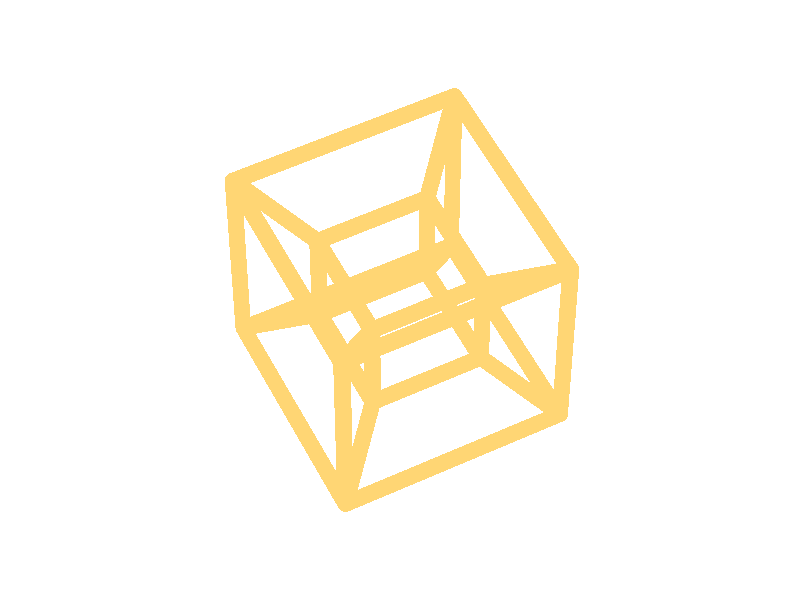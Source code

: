 //EXAMPLE OF PROJECTION OF FOUR-CUBE
//EDGE FRAMEWORK

//Files with predefined colors and textures
#include "colors.inc"
#include "glass.inc"
#include "golds.inc"
#include "metals.inc"
#include "stones.inc"
#include "woods.inc"

//Place the camera
camera {
   sky <0,0,1>          //Don't change this
   direction <-1,0,0>   //Don't change this
   right <-4/3,0,0>     //Don't change this
   location  <10,20,30>  //Camera location
   look_at   <0,0,0>    //Where camera is pointing
   angle 15       //Angle of the view
}

//Ambient light to "brighten up" darker pictures
global_settings { ambient_light White }
global_settings { max_trace_level 10 }


//Place a light
light_source {
   <10,20,30>
   color White*2
}

//Set a background color
background { color White }

//Specify the number of vertices
#declare n=16;

//List the vertices of the hypercube
#declare p =
  array[n][4]
  {
   {-1,-1,-1,-1}, //0
   {-1,-1,-1,1},  //1
   {-1,-1,1,-1},  //2
   {-1,-1,1,1},   //3
   {-1,1,-1,-1},  //4
   {-1,1,-1,1},   //5
   {-1,1,1,-1},   //6
   {-1,1,1,1},    //7
   {1,-1,-1,-1},  //8
   {1,-1,-1,1},   //9
   {1,-1,1,-1},   //10
   {1,-1,1,1},    //11
   {1,1,-1,-1},   //12
   {1,1,-1,1},    //13
   {1,1,1,-1},    //14
   {1,1,1,1}      //15
  };

//Create the array to collect the projected points
#declare q = array[n];

//Specify the direction of projection
#declare a=1;
#declare b=0;
#declare c=0;
#declare d=0;

//Specify the amount of translation away from the origin
//Translating far away (large positive number) lessens perspective

#declare pp=3;

//Perform perspective calculations

#declare f=pp*(a*a+b*b+c*c+d*d);
#declare i=0;
#while(i<n)
  #declare p0=p[i][0]+pp*a;
  #declare p1=p[i][1]+pp*b;
  #declare p2=p[i][2]+pp*c;
  #declare p3=p[i][3]+pp*d;
  #declare g=f/(a*p0+b*p1+c*p2+d*p3);
  #declare p[i][0]=p0*g;
  #declare p[i][1]=p1*g;
  #declare p[i][2]=p2*g;
  #declare p[i][3]=p3*g;
  #declare i=i+1;
#end

//Project the points into three dimensions
#declare l=sqrt(a*a+b*b+c*c+d*d);
#declare i=0;
#while(i<n)
  #declare q[i]=
    < (d*p[i][0]+c*p[i][1]-b*p[i][2]-a*p[i][3])/l,
      (-c*p[i][0]+d*p[i][1]+a*p[i][2]-b*p[i][3])/l,
      (b*p[i][0]-a*p[i][1]+d*p[i][2]-c*p[i][3])/l >;
  #declare i=i+1;
#end

#declare r=.1;

//Edges of the projection
union{
cylinder { q[0], q[1], r }
cylinder { q[0], q[2], r }
cylinder { q[0], q[4], r }
cylinder { q[0], q[8], r }
cylinder { q[1], q[3], r }
cylinder { q[1], q[5], r }
cylinder { q[1], q[9], r }
cylinder { q[2], q[3], r }
cylinder { q[2], q[6], r }
cylinder { q[2], q[10], r }
cylinder { q[3], q[7], r }
cylinder { q[3], q[11], r }
cylinder { q[4], q[5], r }
cylinder { q[4], q[6], r }
cylinder { q[4], q[12], r }
cylinder { q[5], q[7], r }
cylinder { q[5], q[13], r }
cylinder { q[6], q[7], r }
cylinder { q[6], q[14], r }
cylinder { q[7], q[15], r }
cylinder { q[8], q[9], r }
cylinder { q[8], q[10], r}
cylinder { q[8], q[12], r }
cylinder { q[9], q[11], r }
cylinder { q[9], q[13], r }
cylinder { q[10], q[11], r }
cylinder { q[10], q[14], r }
cylinder { q[11], q[15], r }
cylinder { q[12], q[13], r }
cylinder { q[12], q[14], r }
cylinder { q[13], q[15], r }
cylinder { q[14], q[15], r }
texture {T_Gold_1A}
}

//Vertices of the projection
union{
sphere{q[0],r}
sphere{q[1],r}
sphere{q[2],r}
sphere{q[3],r}
sphere{q[4],r}
sphere{q[5],r}
sphere{q[6],r}
sphere{q[7],r}
sphere{q[8],r}
sphere{q[9],r}
sphere{q[10],r}
sphere{q[11],r}
sphere{q[12],r}
sphere{q[13],r}
sphere{q[14],r}
sphere{q[15],r}
texture {T_Gold_1A}
}
